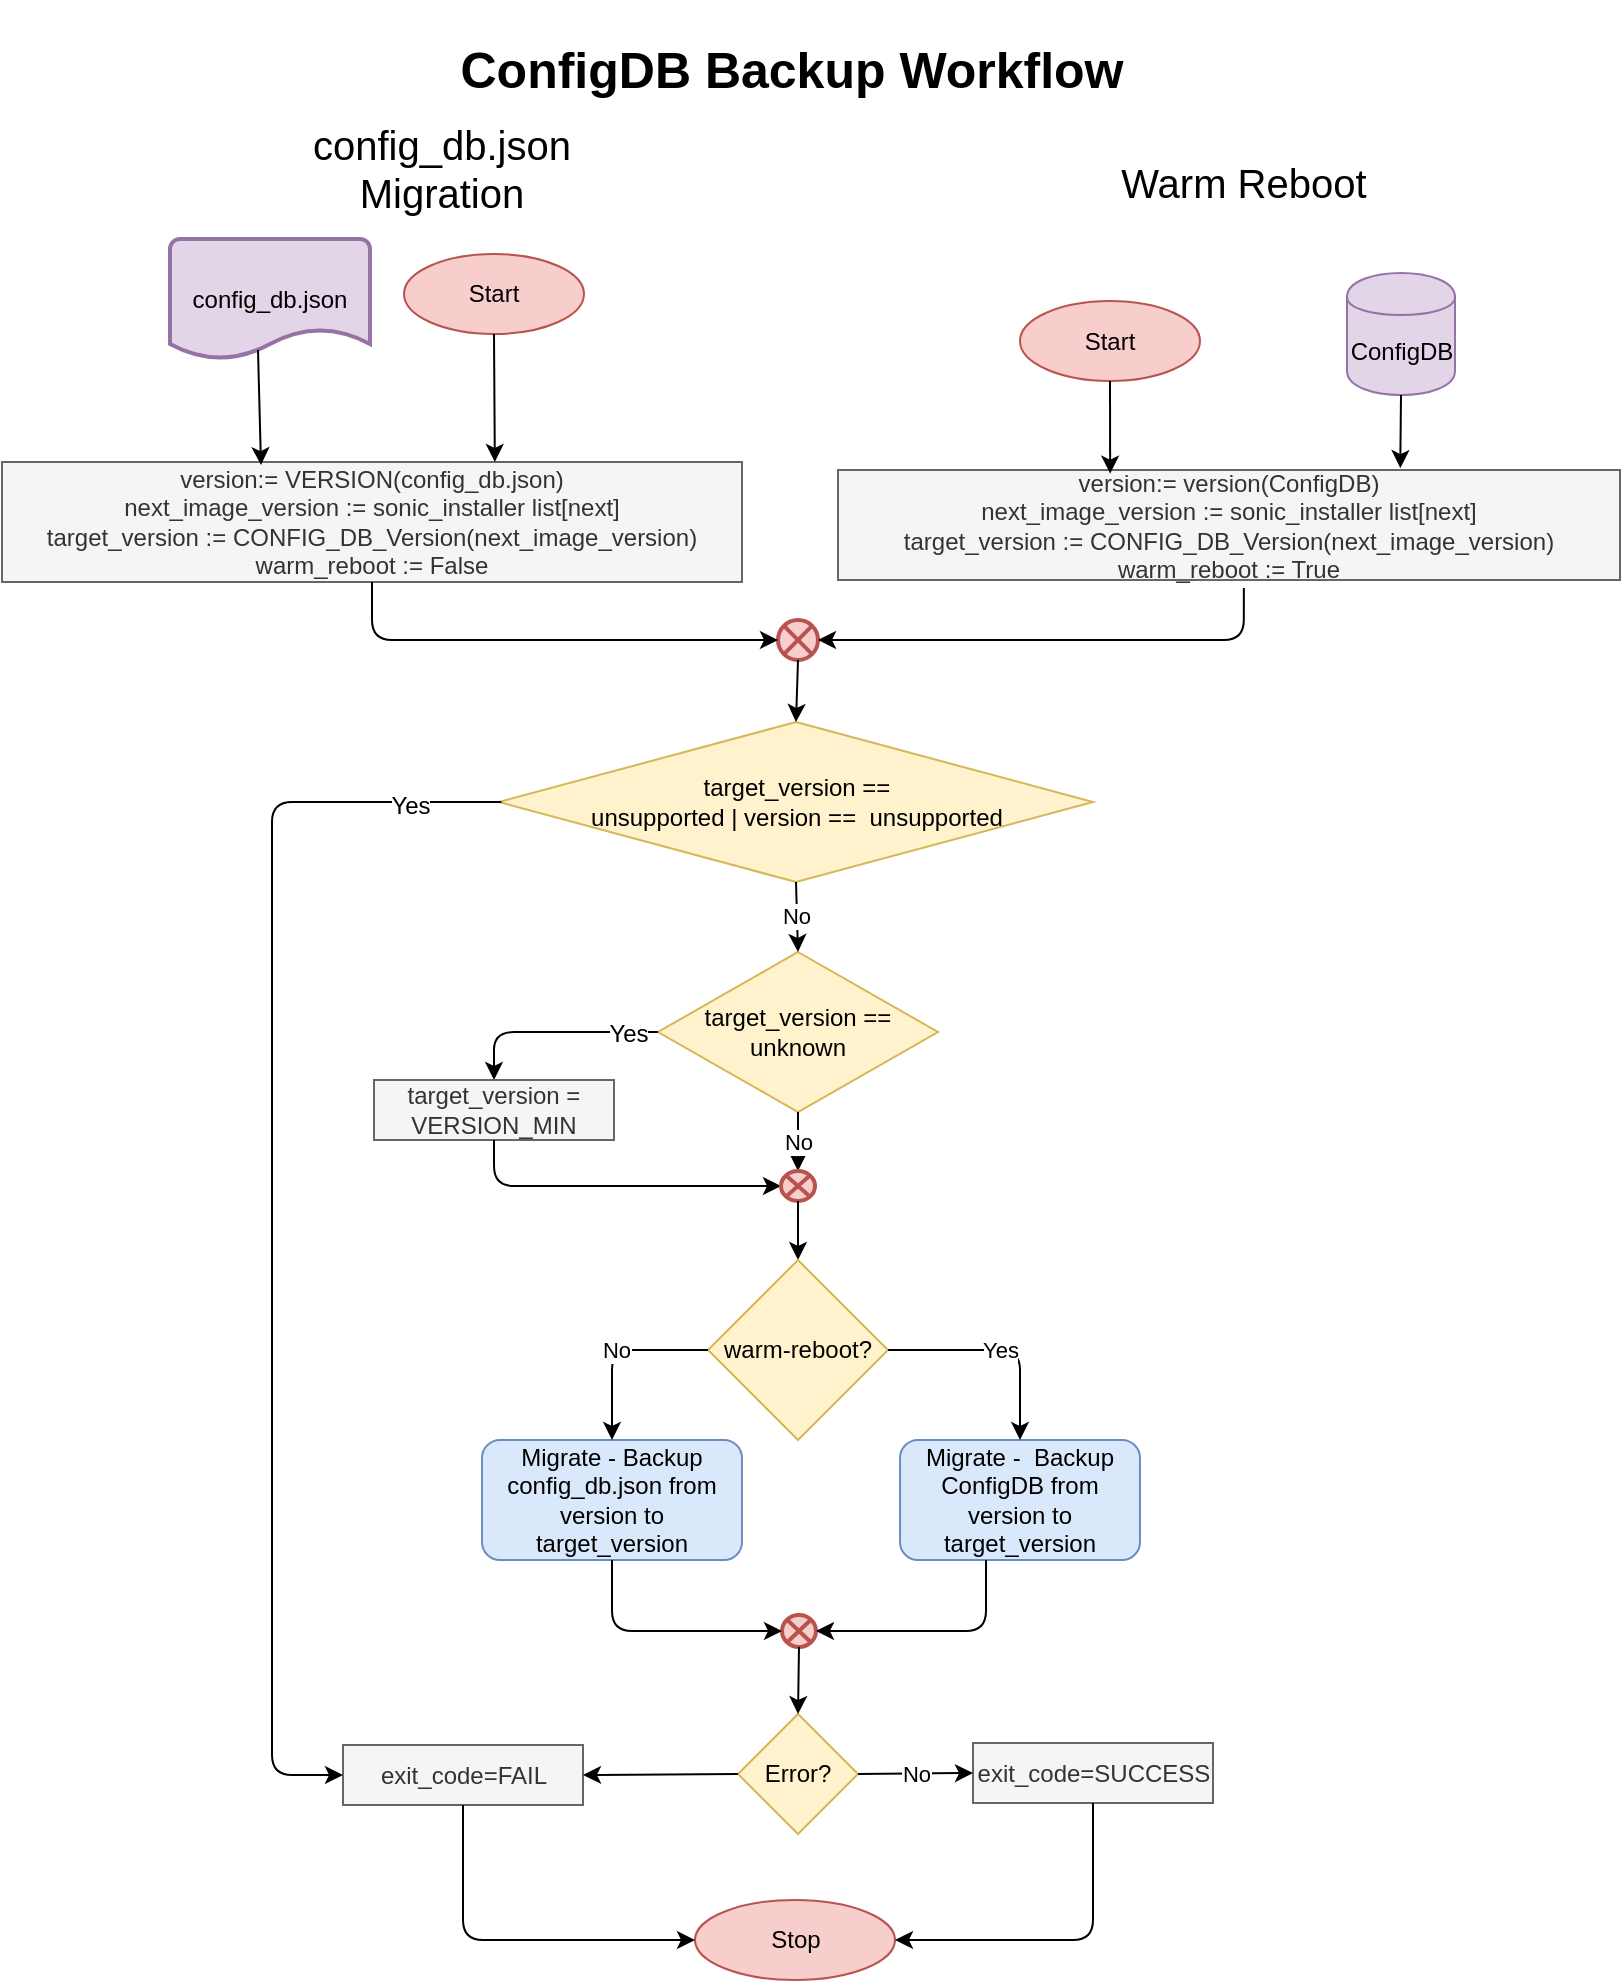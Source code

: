 <mxfile pages="1" version="11.2.5" type="device"><diagram id="z25dVJjlCroCp9S3r4dT" name="Page-1"><mxGraphModel dx="1422" dy="783" grid="1" gridSize="10" guides="1" tooltips="1" connect="1" arrows="1" fold="1" page="1" pageScale="1" pageWidth="850" pageHeight="1100" math="0" shadow="0"><root><mxCell id="0"/><mxCell id="1" parent="0"/><mxCell id="hAdUcqmCMRKOD7Y5Qmrc-1" value="config_db.json" style="strokeWidth=2;html=1;shape=mxgraph.flowchart.document2;whiteSpace=wrap;size=0.25;fillColor=#e1d5e7;strokeColor=#9673a6;" parent="1" vertex="1"><mxGeometry x="89" y="129.5" width="100" height="60" as="geometry"/></mxCell><mxCell id="hAdUcqmCMRKOD7Y5Qmrc-5" value="version:= VERSION(config_db.json)&lt;br&gt;next_image_version := sonic_installer list[next]&lt;br&gt;target_version := CONFIG_DB_Version(next_image_version)&lt;br&gt;warm_reboot := False" style="rounded=0;whiteSpace=wrap;html=1;fillColor=#f5f5f5;strokeColor=#666666;fontColor=#333333;" parent="1" vertex="1"><mxGeometry x="5" y="241" width="370" height="60" as="geometry"/></mxCell><mxCell id="hAdUcqmCMRKOD7Y5Qmrc-14" value="Migrate - Backup&lt;br&gt;config_db.json from&lt;br&gt;version to target_version" style="rounded=1;whiteSpace=wrap;html=1;fillColor=#dae8fc;strokeColor=#6c8ebf;" parent="1" vertex="1"><mxGeometry x="245" y="730" width="130" height="60" as="geometry"/></mxCell><mxCell id="hAdUcqmCMRKOD7Y5Qmrc-19" value="Stop" style="ellipse;whiteSpace=wrap;html=1;fillColor=#f8cecc;strokeColor=#b85450;" parent="1" vertex="1"><mxGeometry x="351.5" y="960" width="100" height="40" as="geometry"/></mxCell><mxCell id="hAdUcqmCMRKOD7Y5Qmrc-22" value="Start" style="ellipse;whiteSpace=wrap;html=1;fillColor=#f8cecc;strokeColor=#b85450;" parent="1" vertex="1"><mxGeometry x="206" y="137" width="90" height="40" as="geometry"/></mxCell><mxCell id="hAdUcqmCMRKOD7Y5Qmrc-25" value="&lt;font style=&quot;font-size: 25px&quot;&gt;&lt;b&gt;ConfigDB Backup Workflow&lt;/b&gt;&lt;/font&gt;" style="text;html=1;strokeColor=none;fillColor=none;align=center;verticalAlign=middle;whiteSpace=wrap;rounded=0;" parent="1" vertex="1"><mxGeometry x="160" y="10" width="480" height="68" as="geometry"/></mxCell><mxCell id="Ena25KfMu-8ZW1SrHO9h-14" value="ConfigDB" style="shape=cylinder;whiteSpace=wrap;html=1;boundedLbl=1;backgroundOutline=1;fillColor=#e1d5e7;strokeColor=#9673a6;" parent="1" vertex="1"><mxGeometry x="677.5" y="146.5" width="54" height="61" as="geometry"/></mxCell><mxCell id="Ena25KfMu-8ZW1SrHO9h-20" value="version:= version(ConfigDB)&lt;br&gt;next_image_version := sonic_installer list[next]&lt;br&gt;target_version := CONFIG_DB_Version(next_image_version)&lt;br&gt;warm_reboot := True" style="rounded=0;whiteSpace=wrap;html=1;fillColor=#f5f5f5;strokeColor=#666666;fontColor=#333333;" parent="1" vertex="1"><mxGeometry x="423" y="245" width="391" height="55" as="geometry"/></mxCell><mxCell id="QVkGu1lQxgN8ziikk5qY-71" value="Start" style="ellipse;whiteSpace=wrap;html=1;fillColor=#f8cecc;strokeColor=#b85450;" parent="1" vertex="1"><mxGeometry x="514" y="160.5" width="90" height="40" as="geometry"/></mxCell><mxCell id="QVkGu1lQxgN8ziikk5qY-89" value="&lt;font style=&quot;font-size: 20px&quot;&gt;Warm Reboot&lt;/font&gt;" style="text;html=1;strokeColor=none;fillColor=none;align=center;verticalAlign=middle;whiteSpace=wrap;rounded=0;" parent="1" vertex="1"><mxGeometry x="554.5" y="90.5" width="142" height="20" as="geometry"/></mxCell><mxCell id="QVkGu1lQxgN8ziikk5qY-90" value="&lt;span style=&quot;font-weight: normal&quot;&gt;&lt;font style=&quot;font-size: 20px&quot;&gt;config_db.json Migration&lt;/font&gt;&lt;/span&gt;" style="text;html=1;strokeColor=none;fillColor=none;align=center;verticalAlign=middle;whiteSpace=wrap;rounded=0;fontStyle=1" parent="1" vertex="1"><mxGeometry x="153.5" y="83.5" width="142" height="20" as="geometry"/></mxCell><mxCell id="QVkGu1lQxgN8ziikk5qY-91" value="" style="endArrow=classic;html=1;exitX=0.5;exitY=1;exitDx=0;exitDy=0;entryX=0.666;entryY=0;entryDx=0;entryDy=0;entryPerimeter=0;" parent="1" source="hAdUcqmCMRKOD7Y5Qmrc-22" target="hAdUcqmCMRKOD7Y5Qmrc-5" edge="1"><mxGeometry width="50" height="50" relative="1" as="geometry"><mxPoint x="10" y="867" as="sourcePoint"/><mxPoint x="250.89" y="270.014" as="targetPoint"/></mxGeometry></mxCell><mxCell id="QVkGu1lQxgN8ziikk5qY-94" value="" style="endArrow=classic;html=1;exitX=0.44;exitY=0.925;exitDx=0;exitDy=0;entryX=0.35;entryY=0.026;entryDx=0;entryDy=0;entryPerimeter=0;exitPerimeter=0;" parent="1" source="hAdUcqmCMRKOD7Y5Qmrc-1" target="hAdUcqmCMRKOD7Y5Qmrc-5" edge="1"><mxGeometry width="50" height="50" relative="1" as="geometry"><mxPoint x="261" y="187" as="sourcePoint"/><mxPoint x="133.97" y="266.972" as="targetPoint"/></mxGeometry></mxCell><mxCell id="QVkGu1lQxgN8ziikk5qY-95" value="" style="endArrow=classic;html=1;exitX=0.5;exitY=1;exitDx=0;exitDy=0;entryX=0.348;entryY=0.033;entryDx=0;entryDy=0;entryPerimeter=0;" parent="1" source="QVkGu1lQxgN8ziikk5qY-71" target="Ena25KfMu-8ZW1SrHO9h-20" edge="1"><mxGeometry width="50" height="50" relative="1" as="geometry"><mxPoint x="261" y="187" as="sourcePoint"/><mxPoint x="260.89" y="280.014" as="targetPoint"/></mxGeometry></mxCell><mxCell id="QVkGu1lQxgN8ziikk5qY-96" value="" style="endArrow=classic;html=1;exitX=0.5;exitY=1;exitDx=0;exitDy=0;entryX=0.719;entryY=-0.017;entryDx=0;entryDy=0;entryPerimeter=0;" parent="1" source="Ena25KfMu-8ZW1SrHO9h-14" target="Ena25KfMu-8ZW1SrHO9h-20" edge="1"><mxGeometry width="50" height="50" relative="1" as="geometry"><mxPoint x="565" y="194.5" as="sourcePoint"/><mxPoint x="566.068" y="289.98" as="targetPoint"/></mxGeometry></mxCell><mxCell id="13Dj9Y-PcWgo77R-pO07-12" value="exit_code=FAIL" style="rounded=0;whiteSpace=wrap;html=1;fillColor=#f5f5f5;strokeColor=#666666;fontColor=#333333;" parent="1" vertex="1"><mxGeometry x="175.5" y="882.5" width="120" height="30" as="geometry"/></mxCell><mxCell id="13Dj9Y-PcWgo77R-pO07-14" value="exit_code=SUCCESS" style="rounded=0;whiteSpace=wrap;html=1;fillColor=#f5f5f5;strokeColor=#666666;fontColor=#333333;" parent="1" vertex="1"><mxGeometry x="490.5" y="881.5" width="120" height="30" as="geometry"/></mxCell><mxCell id="13Dj9Y-PcWgo77R-pO07-20" value="target_version ==&lt;br&gt;unknown" style="rhombus;whiteSpace=wrap;html=1;fillColor=#fff2cc;strokeColor=#d6b656;" parent="1" vertex="1"><mxGeometry x="333" y="486" width="140" height="80" as="geometry"/></mxCell><mxCell id="D6K5-p97V1naWGEtts57-1" value="target_version ==&lt;br&gt;unsupported | version ==&amp;nbsp; unsupported" style="rhombus;whiteSpace=wrap;html=1;fillColor=#fff2cc;strokeColor=#d6b656;" parent="1" vertex="1"><mxGeometry x="253.5" y="371" width="297" height="80" as="geometry"/></mxCell><mxCell id="D6K5-p97V1naWGEtts57-8" value="No" style="endArrow=classic;html=1;exitX=0.5;exitY=1;exitDx=0;exitDy=0;entryX=0.5;entryY=0;entryDx=0;entryDy=0;" parent="1" source="D6K5-p97V1naWGEtts57-1" target="13Dj9Y-PcWgo77R-pO07-20" edge="1"><mxGeometry width="50" height="50" relative="1" as="geometry"><mxPoint x="174" y="1210" as="sourcePoint"/><mxPoint x="224" y="1160" as="targetPoint"/></mxGeometry></mxCell><mxCell id="sgWTxDdPIok8Yp-oH9r5-2" value="Migrate -&amp;nbsp; Backup&lt;br&gt;ConfigDB from&lt;br&gt;version to target_version" style="rounded=1;whiteSpace=wrap;html=1;fillColor=#dae8fc;strokeColor=#6c8ebf;" parent="1" vertex="1"><mxGeometry x="454" y="730" width="120" height="60" as="geometry"/></mxCell><mxCell id="sgWTxDdPIok8Yp-oH9r5-8" value="" style="verticalLabelPosition=bottom;verticalAlign=top;html=1;strokeWidth=2;shape=mxgraph.flowchart.or;fillColor=#f8cecc;strokeColor=#b85450;" parent="1" vertex="1"><mxGeometry x="395" y="817.5" width="17" height="16" as="geometry"/></mxCell><mxCell id="sgWTxDdPIok8Yp-oH9r5-10" value="" style="edgeStyle=segmentEdgeStyle;endArrow=classic;html=1;exitX=0.5;exitY=1;exitDx=0;exitDy=0;entryX=1;entryY=0.5;entryDx=0;entryDy=0;entryPerimeter=0;" parent="1" target="sgWTxDdPIok8Yp-oH9r5-8" edge="1"><mxGeometry width="50" height="50" relative="1" as="geometry"><mxPoint x="497" y="790" as="sourcePoint"/><mxPoint x="207" y="1143.5" as="targetPoint"/><Array as="points"><mxPoint x="497" y="826"/></Array></mxGeometry></mxCell><mxCell id="sgWTxDdPIok8Yp-oH9r5-13" value="" style="verticalLabelPosition=bottom;verticalAlign=top;html=1;strokeWidth=2;shape=mxgraph.flowchart.or;fillColor=#f8cecc;strokeColor=#b85450;" parent="1" vertex="1"><mxGeometry x="393" y="320" width="20" height="20" as="geometry"/></mxCell><mxCell id="sgWTxDdPIok8Yp-oH9r5-14" value="" style="edgeStyle=segmentEdgeStyle;endArrow=classic;html=1;exitX=0.5;exitY=1;exitDx=0;exitDy=0;entryX=0;entryY=0.5;entryDx=0;entryDy=0;entryPerimeter=0;" parent="1" source="hAdUcqmCMRKOD7Y5Qmrc-5" target="sgWTxDdPIok8Yp-oH9r5-13" edge="1"><mxGeometry width="50" height="50" relative="1" as="geometry"><mxPoint x="10" y="1210" as="sourcePoint"/><mxPoint x="300" y="390" as="targetPoint"/><Array as="points"><mxPoint x="190" y="330"/></Array></mxGeometry></mxCell><mxCell id="sgWTxDdPIok8Yp-oH9r5-15" value="" style="edgeStyle=segmentEdgeStyle;endArrow=classic;html=1;exitX=0.519;exitY=1.073;exitDx=0;exitDy=0;exitPerimeter=0;entryX=1;entryY=0.5;entryDx=0;entryDy=0;entryPerimeter=0;" parent="1" source="Ena25KfMu-8ZW1SrHO9h-20" target="sgWTxDdPIok8Yp-oH9r5-13" edge="1"><mxGeometry width="50" height="50" relative="1" as="geometry"><mxPoint x="251" y="435" as="sourcePoint"/><mxPoint x="301" y="385" as="targetPoint"/><Array as="points"><mxPoint x="626" y="330"/></Array></mxGeometry></mxCell><mxCell id="sgWTxDdPIok8Yp-oH9r5-16" value="" style="endArrow=classic;html=1;entryX=0.5;entryY=0;entryDx=0;entryDy=0;exitX=0.5;exitY=1;exitDx=0;exitDy=0;exitPerimeter=0;" parent="1" source="sgWTxDdPIok8Yp-oH9r5-13" target="D6K5-p97V1naWGEtts57-1" edge="1"><mxGeometry width="50" height="50" relative="1" as="geometry"><mxPoint x="10" y="1210" as="sourcePoint"/><mxPoint x="60" y="1160" as="targetPoint"/></mxGeometry></mxCell><mxCell id="sgWTxDdPIok8Yp-oH9r5-31" value="" style="edgeStyle=segmentEdgeStyle;endArrow=classic;html=1;exitX=0;exitY=0.5;exitDx=0;exitDy=0;entryX=0.5;entryY=0;entryDx=0;entryDy=0;" parent="1" source="13Dj9Y-PcWgo77R-pO07-20" target="WUWvbr5-Dk9643wHviJ4-1" edge="1"><mxGeometry width="50" height="50" relative="1" as="geometry"><mxPoint x="10" y="1110" as="sourcePoint"/><mxPoint x="230" y="590" as="targetPoint"/><Array as="points"><mxPoint x="251" y="526"/></Array></mxGeometry></mxCell><mxCell id="sgWTxDdPIok8Yp-oH9r5-32" value="Yes" style="text;html=1;resizable=0;points=[];align=center;verticalAlign=middle;labelBackgroundColor=#ffffff;" parent="sgWTxDdPIok8Yp-oH9r5-31" vertex="1" connectable="0"><mxGeometry x="-0.714" y="1" relative="1" as="geometry"><mxPoint as="offset"/></mxGeometry></mxCell><mxCell id="sgWTxDdPIok8Yp-oH9r5-33" value="No" style="endArrow=classic;html=1;exitX=0.5;exitY=1;exitDx=0;exitDy=0;entryX=0.5;entryY=0;entryDx=0;entryDy=0;entryPerimeter=0;" parent="1" source="13Dj9Y-PcWgo77R-pO07-20" target="WUWvbr5-Dk9643wHviJ4-4" edge="1"><mxGeometry width="50" height="50" relative="1" as="geometry"><mxPoint x="10" y="1110" as="sourcePoint"/><mxPoint x="403" y="600" as="targetPoint"/></mxGeometry></mxCell><mxCell id="sgWTxDdPIok8Yp-oH9r5-34" value="" style="edgeStyle=segmentEdgeStyle;endArrow=classic;html=1;entryX=0;entryY=0.5;entryDx=0;entryDy=0;exitX=0;exitY=0.5;exitDx=0;exitDy=0;" parent="1" source="D6K5-p97V1naWGEtts57-1" target="13Dj9Y-PcWgo77R-pO07-12" edge="1"><mxGeometry width="50" height="50" relative="1" as="geometry"><mxPoint x="10" y="1110" as="sourcePoint"/><mxPoint x="60" y="1060" as="targetPoint"/><Array as="points"><mxPoint x="255" y="411"/><mxPoint x="140" y="411"/><mxPoint x="140" y="894"/></Array></mxGeometry></mxCell><mxCell id="sgWTxDdPIok8Yp-oH9r5-35" value="Yes" style="text;html=1;resizable=0;points=[];align=center;verticalAlign=middle;labelBackgroundColor=#ffffff;" parent="sgWTxDdPIok8Yp-oH9r5-34" vertex="1" connectable="0"><mxGeometry x="-0.849" y="2" relative="1" as="geometry"><mxPoint as="offset"/></mxGeometry></mxCell><mxCell id="WUWvbr5-Dk9643wHviJ4-1" value="target_version = VERSION_MIN" style="rounded=0;whiteSpace=wrap;html=1;fillColor=#f5f5f5;strokeColor=#666666;fontColor=#333333;" vertex="1" parent="1"><mxGeometry x="191" y="550" width="120" height="30" as="geometry"/></mxCell><mxCell id="WUWvbr5-Dk9643wHviJ4-3" value="" style="edgeStyle=segmentEdgeStyle;endArrow=classic;html=1;exitX=0.5;exitY=1;exitDx=0;exitDy=0;entryX=0;entryY=0.5;entryDx=0;entryDy=0;entryPerimeter=0;" edge="1" parent="1" source="WUWvbr5-Dk9643wHviJ4-1" target="WUWvbr5-Dk9643wHviJ4-4"><mxGeometry width="50" height="50" relative="1" as="geometry"><mxPoint x="10" y="1130" as="sourcePoint"/><mxPoint x="310" y="600" as="targetPoint"/><Array as="points"><mxPoint x="251" y="603"/></Array></mxGeometry></mxCell><mxCell id="WUWvbr5-Dk9643wHviJ4-4" value="" style="verticalLabelPosition=bottom;verticalAlign=top;html=1;strokeWidth=2;shape=mxgraph.flowchart.or;fillColor=#f8cecc;strokeColor=#b85450;" vertex="1" parent="1"><mxGeometry x="394.5" y="595.5" width="17" height="15" as="geometry"/></mxCell><mxCell id="WUWvbr5-Dk9643wHviJ4-9" value="" style="endArrow=classic;html=1;exitX=0.5;exitY=1;exitDx=0;exitDy=0;exitPerimeter=0;entryX=0.5;entryY=0;entryDx=0;entryDy=0;" edge="1" parent="1" source="WUWvbr5-Dk9643wHviJ4-4" target="WUWvbr5-Dk9643wHviJ4-19"><mxGeometry width="50" height="50" relative="1" as="geometry"><mxPoint x="10" y="1130" as="sourcePoint"/><mxPoint x="490" y="603" as="targetPoint"/></mxGeometry></mxCell><mxCell id="WUWvbr5-Dk9643wHviJ4-19" value="warm-reboot?" style="rhombus;whiteSpace=wrap;html=1;fillColor=#fff2cc;strokeColor=#d6b656;" vertex="1" parent="1"><mxGeometry x="358" y="640" width="90" height="90" as="geometry"/></mxCell><mxCell id="WUWvbr5-Dk9643wHviJ4-20" value="No" style="edgeStyle=segmentEdgeStyle;endArrow=classic;html=1;exitX=0;exitY=0.5;exitDx=0;exitDy=0;entryX=0.5;entryY=0;entryDx=0;entryDy=0;" edge="1" parent="1" source="WUWvbr5-Dk9643wHviJ4-19" target="hAdUcqmCMRKOD7Y5Qmrc-14"><mxGeometry width="50" height="50" relative="1" as="geometry"><mxPoint x="10" y="1110" as="sourcePoint"/><mxPoint x="329" y="720" as="targetPoint"/></mxGeometry></mxCell><mxCell id="WUWvbr5-Dk9643wHviJ4-27" value="Error?" style="rhombus;whiteSpace=wrap;html=1;fillColor=#fff2cc;strokeColor=#d6b656;" vertex="1" parent="1"><mxGeometry x="373" y="867" width="60" height="60" as="geometry"/></mxCell><mxCell id="WUWvbr5-Dk9643wHviJ4-29" value="" style="edgeStyle=segmentEdgeStyle;endArrow=classic;html=1;exitX=0.5;exitY=1;exitDx=0;exitDy=0;entryX=0;entryY=0.5;entryDx=0;entryDy=0;entryPerimeter=0;" edge="1" parent="1" source="hAdUcqmCMRKOD7Y5Qmrc-14" target="sgWTxDdPIok8Yp-oH9r5-8"><mxGeometry width="50" height="50" relative="1" as="geometry"><mxPoint x="10" y="1080" as="sourcePoint"/><mxPoint x="310" y="870" as="targetPoint"/><Array as="points"><mxPoint x="310" y="826"/></Array></mxGeometry></mxCell><mxCell id="WUWvbr5-Dk9643wHviJ4-30" value="" style="endArrow=classic;html=1;exitX=0.5;exitY=1;exitDx=0;exitDy=0;exitPerimeter=0;entryX=0.5;entryY=0;entryDx=0;entryDy=0;" edge="1" parent="1" source="sgWTxDdPIok8Yp-oH9r5-8" target="WUWvbr5-Dk9643wHviJ4-27"><mxGeometry width="50" height="50" relative="1" as="geometry"><mxPoint x="10" y="1080" as="sourcePoint"/><mxPoint x="60" y="1030" as="targetPoint"/></mxGeometry></mxCell><mxCell id="WUWvbr5-Dk9643wHviJ4-32" value="No" style="endArrow=classic;html=1;entryX=0;entryY=0.5;entryDx=0;entryDy=0;exitX=1;exitY=0.5;exitDx=0;exitDy=0;" edge="1" parent="1" source="WUWvbr5-Dk9643wHviJ4-27" target="13Dj9Y-PcWgo77R-pO07-14"><mxGeometry width="50" height="50" relative="1" as="geometry"><mxPoint x="10" y="1080" as="sourcePoint"/><mxPoint x="60" y="1030" as="targetPoint"/></mxGeometry></mxCell><mxCell id="WUWvbr5-Dk9643wHviJ4-33" value="Yes" style="edgeStyle=segmentEdgeStyle;endArrow=classic;html=1;entryX=0.5;entryY=0;entryDx=0;entryDy=0;exitX=1;exitY=0.5;exitDx=0;exitDy=0;" edge="1" parent="1" source="WUWvbr5-Dk9643wHviJ4-19" target="sgWTxDdPIok8Yp-oH9r5-2"><mxGeometry width="50" height="50" relative="1" as="geometry"><mxPoint x="10" y="1080" as="sourcePoint"/><mxPoint x="60" y="1030" as="targetPoint"/></mxGeometry></mxCell><mxCell id="WUWvbr5-Dk9643wHviJ4-35" value="" style="edgeStyle=segmentEdgeStyle;endArrow=classic;html=1;entryX=0;entryY=0.5;entryDx=0;entryDy=0;exitX=0.5;exitY=1;exitDx=0;exitDy=0;" edge="1" parent="1" source="13Dj9Y-PcWgo77R-pO07-12" target="hAdUcqmCMRKOD7Y5Qmrc-19"><mxGeometry width="50" height="50" relative="1" as="geometry"><mxPoint x="10" y="1070" as="sourcePoint"/><mxPoint x="60" y="1020" as="targetPoint"/><Array as="points"><mxPoint x="236" y="980"/></Array></mxGeometry></mxCell><mxCell id="WUWvbr5-Dk9643wHviJ4-36" value="" style="edgeStyle=segmentEdgeStyle;endArrow=classic;html=1;entryX=1;entryY=0.5;entryDx=0;entryDy=0;exitX=0.5;exitY=1;exitDx=0;exitDy=0;" edge="1" parent="1" source="13Dj9Y-PcWgo77R-pO07-14" target="hAdUcqmCMRKOD7Y5Qmrc-19"><mxGeometry width="50" height="50" relative="1" as="geometry"><mxPoint x="10" y="1070" as="sourcePoint"/><mxPoint x="60" y="1020" as="targetPoint"/><Array as="points"><mxPoint x="551" y="980"/></Array></mxGeometry></mxCell><mxCell id="WUWvbr5-Dk9643wHviJ4-38" value="" style="endArrow=classic;html=1;entryX=1;entryY=0.5;entryDx=0;entryDy=0;exitX=0;exitY=0.5;exitDx=0;exitDy=0;" edge="1" parent="1" source="WUWvbr5-Dk9643wHviJ4-27" target="13Dj9Y-PcWgo77R-pO07-12"><mxGeometry width="50" height="50" relative="1" as="geometry"><mxPoint x="10" y="1070" as="sourcePoint"/><mxPoint x="300" y="930" as="targetPoint"/></mxGeometry></mxCell></root></mxGraphModel></diagram></mxfile>